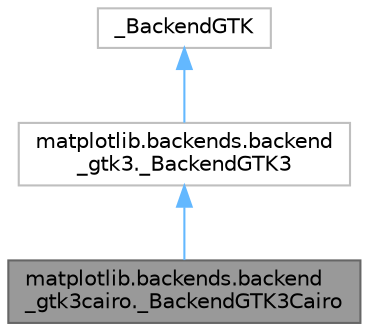 digraph "matplotlib.backends.backend_gtk3cairo._BackendGTK3Cairo"
{
 // LATEX_PDF_SIZE
  bgcolor="transparent";
  edge [fontname=Helvetica,fontsize=10,labelfontname=Helvetica,labelfontsize=10];
  node [fontname=Helvetica,fontsize=10,shape=box,height=0.2,width=0.4];
  Node1 [id="Node000001",label="matplotlib.backends.backend\l_gtk3cairo._BackendGTK3Cairo",height=0.2,width=0.4,color="gray40", fillcolor="grey60", style="filled", fontcolor="black",tooltip=" "];
  Node2 -> Node1 [id="edge1_Node000001_Node000002",dir="back",color="steelblue1",style="solid",tooltip=" "];
  Node2 [id="Node000002",label="matplotlib.backends.backend\l_gtk3._BackendGTK3",height=0.2,width=0.4,color="grey75", fillcolor="white", style="filled",URL="$d2/d5c/classmatplotlib_1_1backends_1_1backend__gtk3_1_1__BackendGTK3.html",tooltip=" "];
  Node3 -> Node2 [id="edge2_Node000002_Node000003",dir="back",color="steelblue1",style="solid",tooltip=" "];
  Node3 [id="Node000003",label="_BackendGTK",height=0.2,width=0.4,color="grey75", fillcolor="white", style="filled",URL="$d7/d85/class__BackendGTK.html",tooltip=" "];
}
